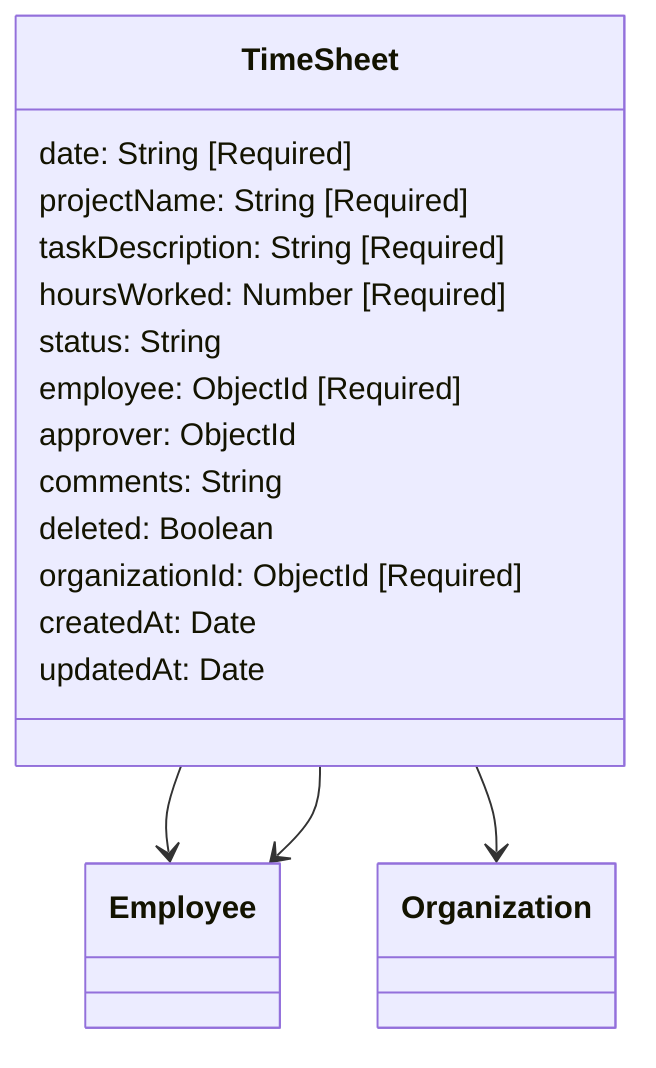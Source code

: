 classDiagram
  class TimeSheet {
    date: String [Required]
    projectName: String [Required]
    taskDescription: String [Required]
    hoursWorked: Number [Required]
    status: String
    employee: ObjectId [Required]
    approver: ObjectId
    comments: String
    deleted: Boolean
    organizationId: ObjectId [Required]
    createdAt: Date
    updatedAt: Date
  }

  TimeSheet --> Employee
  TimeSheet --> Employee
  TimeSheet --> Organization